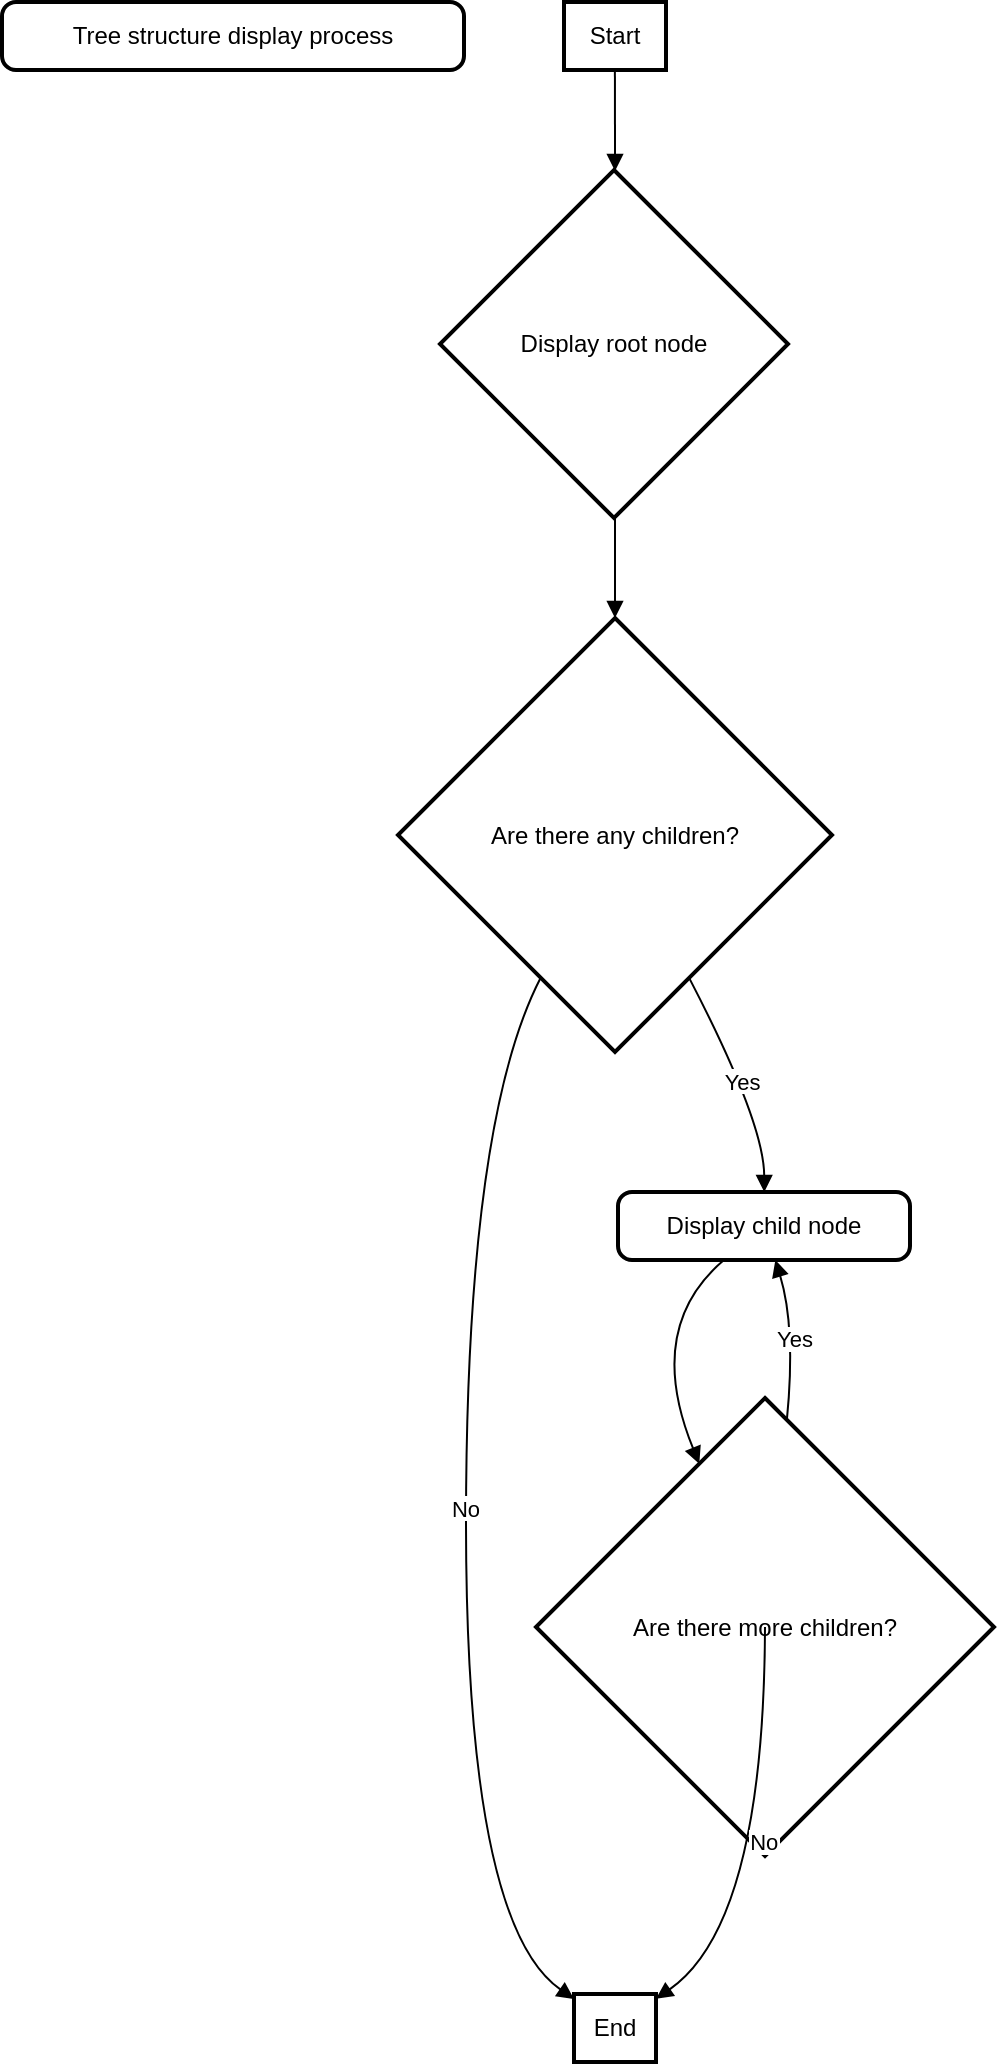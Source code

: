 <mxfile version="22.0.8" type="github">
  <diagram name="第 1 页" id="PYvS6lfDtnCuqkqXHStv">
    <mxGraphModel>
      <root>
        <mxCell id="0" />
        <mxCell id="1" parent="0" />
        <mxCell id="2" value="Tree structure display process" style="rounded=1;absoluteArcSize=1;arcSize=14;whiteSpace=wrap;strokeWidth=2;" vertex="1" parent="1">
          <mxGeometry width="231" height="34" as="geometry" />
        </mxCell>
        <mxCell id="3" value="Start" style="whiteSpace=wrap;strokeWidth=2;" vertex="1" parent="1">
          <mxGeometry x="281" width="51" height="34" as="geometry" />
        </mxCell>
        <mxCell id="4" value="Display root node" style="rhombus;strokeWidth=2;whiteSpace=wrap;" vertex="1" parent="1">
          <mxGeometry x="219" y="84" width="174" height="174" as="geometry" />
        </mxCell>
        <mxCell id="5" value="Are there any children?" style="rhombus;strokeWidth=2;whiteSpace=wrap;" vertex="1" parent="1">
          <mxGeometry x="198" y="308" width="217" height="217" as="geometry" />
        </mxCell>
        <mxCell id="6" value="End" style="whiteSpace=wrap;strokeWidth=2;" vertex="1" parent="1">
          <mxGeometry x="286" y="996" width="41" height="34" as="geometry" />
        </mxCell>
        <mxCell id="7" value="Display child node" style="rounded=1;absoluteArcSize=1;arcSize=14;whiteSpace=wrap;strokeWidth=2;" vertex="1" parent="1">
          <mxGeometry x="308" y="595" width="146" height="34" as="geometry" />
        </mxCell>
        <mxCell id="8" value="Are there more children?" style="rhombus;strokeWidth=2;whiteSpace=wrap;" vertex="1" parent="1">
          <mxGeometry x="267" y="698" width="229" height="229" as="geometry" />
        </mxCell>
        <mxCell id="9" value="" style="curved=1;startArrow=none;endArrow=block;exitX=0.499;exitY=1;entryX=0.503;entryY=0;" edge="1" parent="1" source="3" target="4">
          <mxGeometry relative="1" as="geometry">
            <Array as="points" />
          </mxGeometry>
        </mxCell>
        <mxCell id="10" value="" style="curved=1;startArrow=none;endArrow=block;exitX=0.503;exitY=1.002;entryX=0.5;entryY=0.002;" edge="1" parent="1" source="4" target="5">
          <mxGeometry relative="1" as="geometry">
            <Array as="points" />
          </mxGeometry>
        </mxCell>
        <mxCell id="11" value="Yes" style="curved=1;startArrow=none;endArrow=block;exitX=0.761;exitY=1.003;entryX=0.501;entryY=-0.012;" edge="1" parent="1" source="5" target="7">
          <mxGeometry relative="1" as="geometry">
            <Array as="points">
              <mxPoint x="381" y="560" />
            </Array>
          </mxGeometry>
        </mxCell>
        <mxCell id="12" value="No" style="curved=1;startArrow=none;endArrow=block;exitX=0.238;exitY=1.003;entryX=-0.005;entryY=0.068;" edge="1" parent="1" source="5" target="6">
          <mxGeometry relative="1" as="geometry">
            <Array as="points">
              <mxPoint x="232" y="560" />
              <mxPoint x="232" y="961" />
            </Array>
          </mxGeometry>
        </mxCell>
        <mxCell id="13" value="" style="curved=1;startArrow=none;endArrow=block;exitX=0.366;exitY=0.988;entryX=0.298;entryY=-0.002;" edge="1" parent="1" source="7" target="8">
          <mxGeometry relative="1" as="geometry">
            <Array as="points">
              <mxPoint x="321" y="663" />
            </Array>
          </mxGeometry>
        </mxCell>
        <mxCell id="14" value="Yes" style="curved=1;startArrow=none;endArrow=block;exitX=0.553;exitY=-0.002;entryX=0.538;entryY=0.988;" edge="1" parent="1" source="8" target="7">
          <mxGeometry relative="1" as="geometry">
            <Array as="points">
              <mxPoint x="397" y="663" />
            </Array>
          </mxGeometry>
        </mxCell>
        <mxCell id="15" value="No" style="curved=1;startArrow=none;endArrow=block;exitX=0.499;exitY=0.998;entryX=1.003;entryY=0.068;" edge="1" parent="1" source="8" target="6">
          <mxGeometry relative="1" as="geometry">
            <Array as="points">
              <mxPoint x="381" y="961" />
            </Array>
          </mxGeometry>
        </mxCell>
      </root>
    </mxGraphModel>
  </diagram>
</mxfile>
